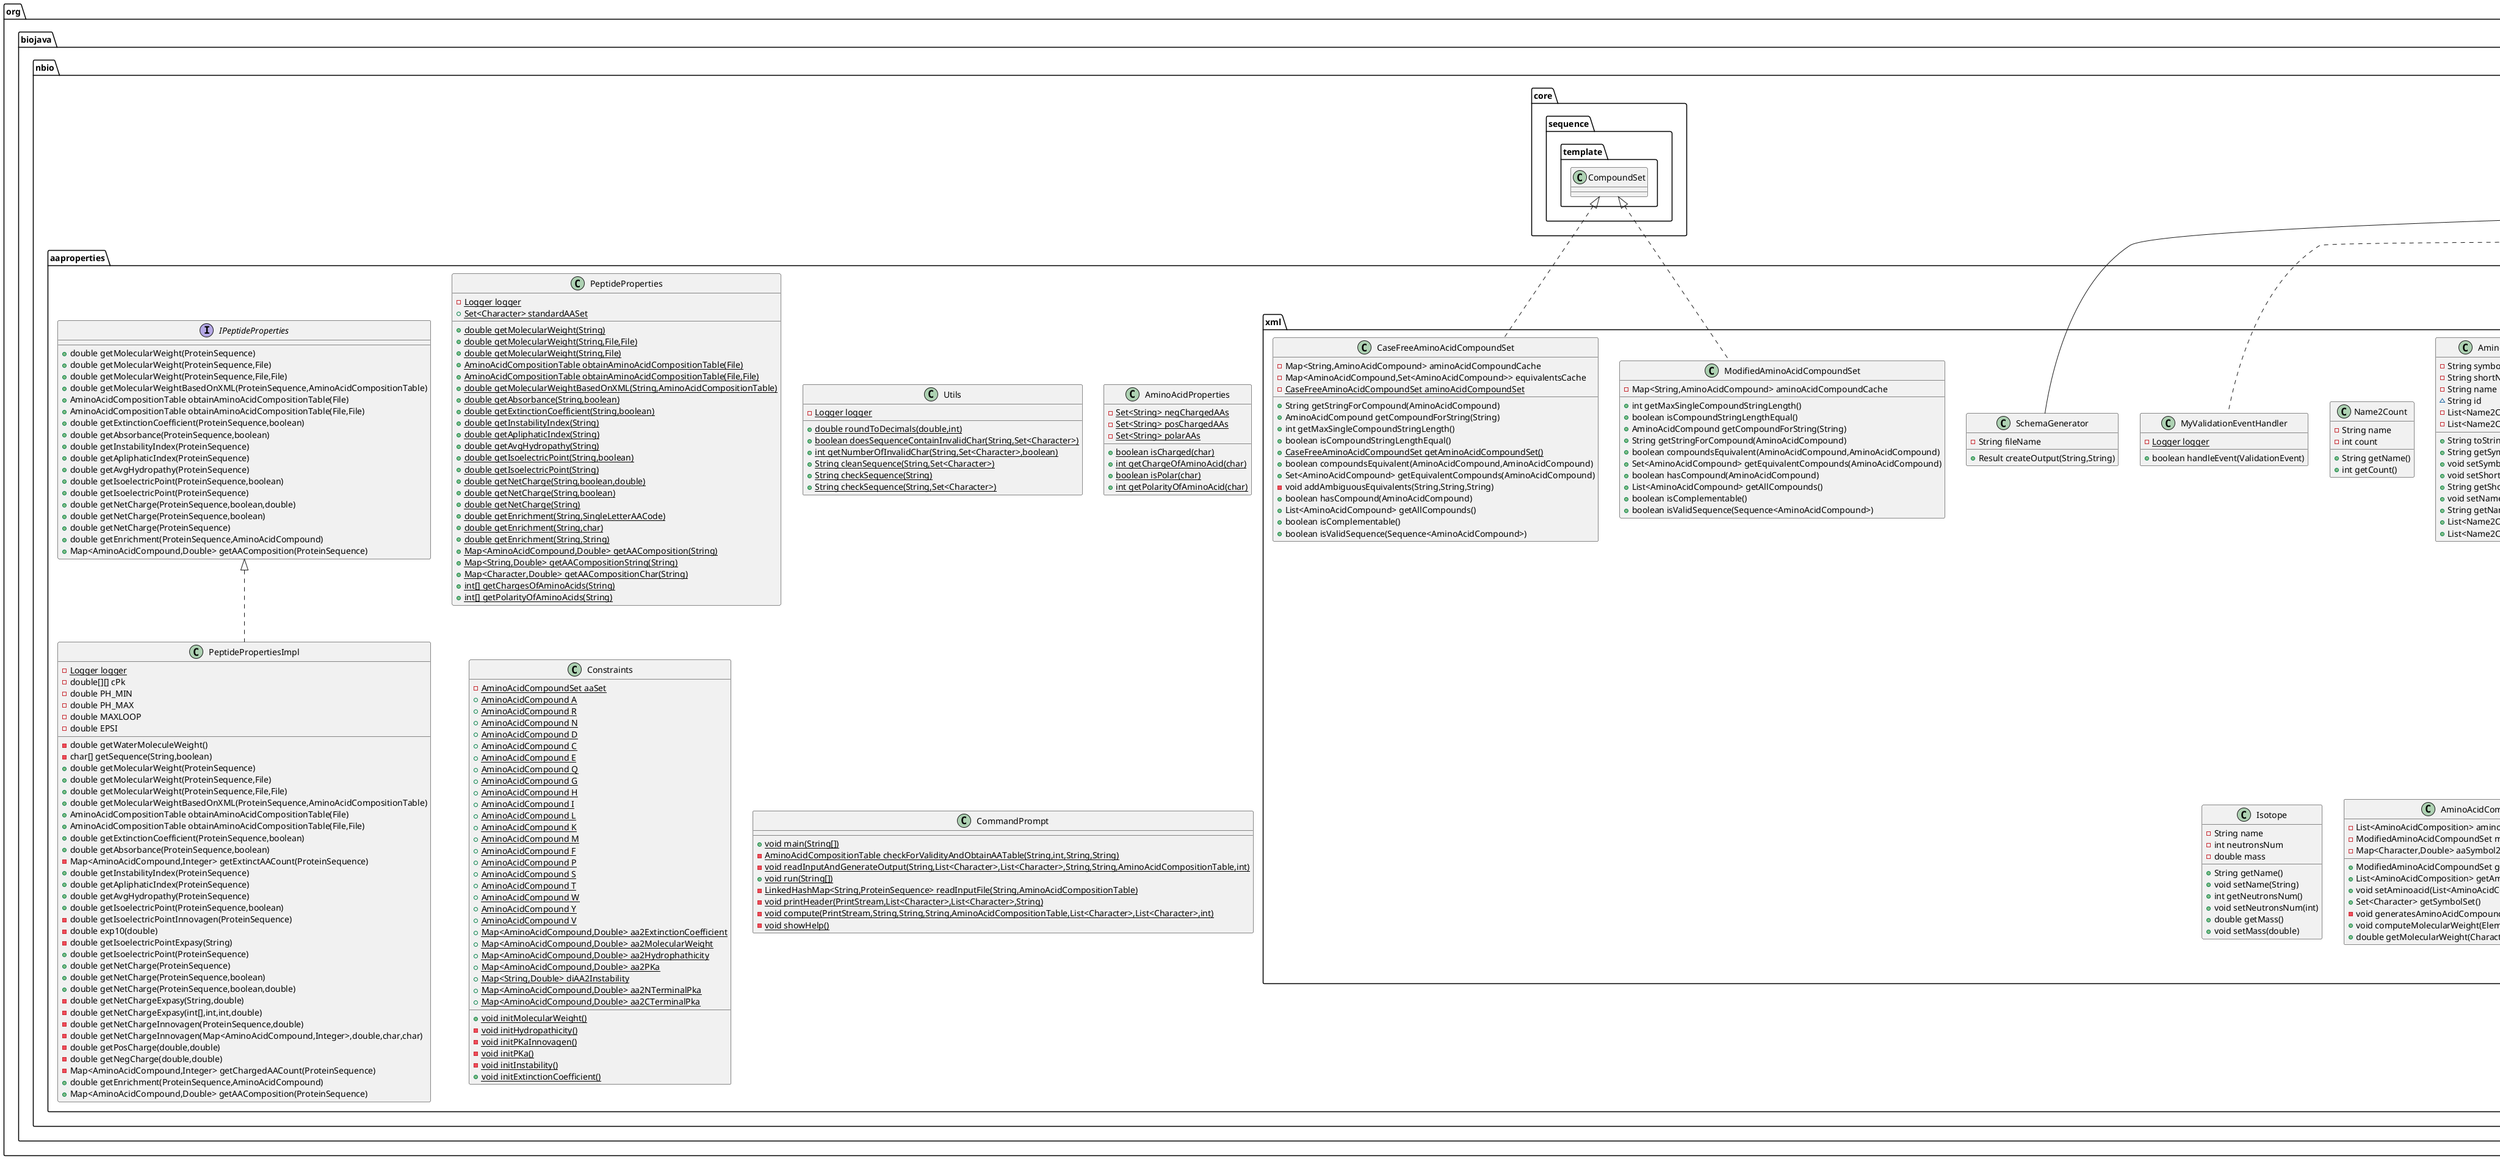 @startuml
class org.biojava.nbio.aaproperties.profeat.convertor.Convert2SecondaryStructure {
- {static} String[] subCategory
+ char convert(char)
+ String[] getGrouping()
+ String getAttribute()
}
class org.biojava.nbio.aaproperties.PeptidePropertiesImpl {
- {static} Logger logger
- double[][] cPk
- double PH_MIN
- double PH_MAX
- double MAXLOOP
- double EPSI
- double getWaterMoleculeWeight()
- char[] getSequence(String,boolean)
+ double getMolecularWeight(ProteinSequence)
+ double getMolecularWeight(ProteinSequence,File)
+ double getMolecularWeight(ProteinSequence,File,File)
+ double getMolecularWeightBasedOnXML(ProteinSequence,AminoAcidCompositionTable)
+ AminoAcidCompositionTable obtainAminoAcidCompositionTable(File)
+ AminoAcidCompositionTable obtainAminoAcidCompositionTable(File,File)
+ double getExtinctionCoefficient(ProteinSequence,boolean)
+ double getAbsorbance(ProteinSequence,boolean)
- Map<AminoAcidCompound,Integer> getExtinctAACount(ProteinSequence)
+ double getInstabilityIndex(ProteinSequence)
+ double getApliphaticIndex(ProteinSequence)
+ double getAvgHydropathy(ProteinSequence)
+ double getIsoelectricPoint(ProteinSequence,boolean)
- double getIsoelectricPointInnovagen(ProteinSequence)
- double exp10(double)
- double getIsoelectricPointExpasy(String)
+ double getIsoelectricPoint(ProteinSequence)
+ double getNetCharge(ProteinSequence)
+ double getNetCharge(ProteinSequence,boolean)
+ double getNetCharge(ProteinSequence,boolean,double)
- double getNetChargeExpasy(String,double)
- double getNetChargeExpasy(int[],int,int,double)
- double getNetChargeInnovagen(ProteinSequence,double)
- double getNetChargeInnovagen(Map<AminoAcidCompound,Integer>,double,char,char)
- double getPosCharge(double,double)
- double getNegCharge(double,double)
- Map<AminoAcidCompound,Integer> getChargedAACount(ProteinSequence)
+ double getEnrichment(ProteinSequence,AminoAcidCompound)
+ Map<AminoAcidCompound,Double> getAAComposition(ProteinSequence)
}
class org.biojava.nbio.aaproperties.PeptideProperties {
- {static} Logger logger
+ {static} Set<Character> standardAASet
+ {static} double getMolecularWeight(String)
+ {static} double getMolecularWeight(String,File,File)
+ {static} double getMolecularWeight(String,File)
+ {static} AminoAcidCompositionTable obtainAminoAcidCompositionTable(File)
+ {static} AminoAcidCompositionTable obtainAminoAcidCompositionTable(File,File)
+ {static} double getMolecularWeightBasedOnXML(String,AminoAcidCompositionTable)
+ {static} double getAbsorbance(String,boolean)
+ {static} double getExtinctionCoefficient(String,boolean)
+ {static} double getInstabilityIndex(String)
+ {static} double getApliphaticIndex(String)
+ {static} double getAvgHydropathy(String)
+ {static} double getIsoelectricPoint(String,boolean)
+ {static} double getIsoelectricPoint(String)
+ {static} double getNetCharge(String,boolean,double)
+ {static} double getNetCharge(String,boolean)
+ {static} double getNetCharge(String)
+ {static} double getEnrichment(String,SingleLetterAACode)
+ {static} double getEnrichment(String,char)
+ {static} double getEnrichment(String,String)
+ {static} Map<AminoAcidCompound,Double> getAAComposition(String)
+ {static} Map<String,Double> getAACompositionString(String)
+ {static} Map<Character,Double> getAACompositionChar(String)
+ {static} int[] getChargesOfAminoAcids(String)
+ {static} int[] getPolarityOfAminoAcids(String)
}
class org.biojava.nbio.aaproperties.xml.MyValidationEventHandler {
- {static} Logger logger
+ boolean handleEvent(ValidationEvent)
}
class org.biojava.nbio.aaproperties.profeat.convertor.Convert2Hydrophobicity {
- {static} String[] subCategory
+ char convert(char)
+ String[] getGrouping()
+ String getAttribute()
}
class org.biojava.nbio.aaproperties.xml.Name2Count {
- String name
- int count
+ String getName()
+ int getCount()
}
class org.biojava.nbio.aaproperties.xml.SchemaGenerator {
- String fileName
+ Result createOutput(String,String)
}
class org.biojava.nbio.aaproperties.profeat.ProfeatPropertiesImpl {
+ double getComposition(ProteinSequence,ATTRIBUTE,GROUPING)
- int getTotalCount(String,GROUPING)
+ double getTransition(ProteinSequence,ATTRIBUTE,TRANSITION)
+ double getDistributionPosition(ProteinSequence,ATTRIBUTE,GROUPING,DISTRIBUTION)
- Convertor getConvertor(ATTRIBUTE)
+ Map<GROUPING,Double> getComposition(ProteinSequence,ATTRIBUTE)
+ Map<ATTRIBUTE,Map<GROUPING,Double>> getComposition(ProteinSequence)
+ Map<TRANSITION,Double> getTransition(ProteinSequence,ATTRIBUTE)
+ Map<ATTRIBUTE,Map<TRANSITION,Double>> getTransition(ProteinSequence)
+ Map<DISTRIBUTION,Double> getDistributionPosition(ProteinSequence,ATTRIBUTE,GROUPING)
+ Map<GROUPING,Map<DISTRIBUTION,Double>> getDistributionPosition(ProteinSequence,ATTRIBUTE)
+ Map<ATTRIBUTE,Map<GROUPING,Map<DISTRIBUTION,Double>>> getDistributionPosition(ProteinSequence)
}
interface org.biojava.nbio.aaproperties.profeat.IProfeatProperties {
+ double getComposition(ProteinSequence,ATTRIBUTE,GROUPING)
+ Map<GROUPING,Double> getComposition(ProteinSequence,ATTRIBUTE)
+ Map<ATTRIBUTE,Map<GROUPING,Double>> getComposition(ProteinSequence)
+ double getTransition(ProteinSequence,ATTRIBUTE,TRANSITION)
+ Map<TRANSITION,Double> getTransition(ProteinSequence,ATTRIBUTE)
+ Map<ATTRIBUTE,Map<TRANSITION,Double>> getTransition(ProteinSequence)
+ double getDistributionPosition(ProteinSequence,ATTRIBUTE,GROUPING,DISTRIBUTION)
+ Map<DISTRIBUTION,Double> getDistributionPosition(ProteinSequence,ATTRIBUTE,GROUPING)
+ Map<GROUPING,Map<DISTRIBUTION,Double>> getDistributionPosition(ProteinSequence,ATTRIBUTE)
+ Map<ATTRIBUTE,Map<GROUPING,Map<DISTRIBUTION,Double>>> getDistributionPosition(ProteinSequence)
}
class org.biojava.nbio.aaproperties.Utils {
- {static} Logger logger
+ {static} double roundToDecimals(double,int)
+ {static} boolean doesSequenceContainInvalidChar(String,Set<Character>)
+ {static} int getNumberOfInvalidChar(String,Set<Character>,boolean)
+ {static} String cleanSequence(String,Set<Character>)
+ {static} String checkSequence(String)
+ {static} String checkSequence(String,Set<Character>)
}
abstract class org.biojava.nbio.aaproperties.profeat.convertor.Convertor {
+ {static} char group1
+ {static} char group2
+ {static} char group3
+ {static} char unknownGroup
+ {abstract}char convert(char)
+ {abstract}String[] getGrouping()
+ {abstract}String getAttribute()
+ String convert(ProteinSequence)
}
class org.biojava.nbio.aaproperties.xml.AminoAcidComposition {
- String symbol
- String shortName
- String name
~ String id
- List<Name2Count> elementList
- List<Name2Count> isotopeList
+ String toString()
+ String getSymbol()
+ void setSymbol(String)
+ void setShortName(String)
+ String getShorName()
+ void setName(String)
+ String getName()
+ List<Name2Count> getElementList()
+ List<Name2Count> getIsotopeList()
}
class org.biojava.nbio.aaproperties.xml.ElementTable {
- List<Element> element
- Map<String,Element> elementName2Element
- Map<String,Isotope> isotopeName2Isotope
+ void setElement(List<Element>)
+ void populateMaps()
+ List<Element> getElement()
+ Element getElement(String)
+ Isotope getIsotope(String)
}
class org.biojava.nbio.aaproperties.xml.Isotope {
- String name
- int neutronsNum
- double mass
+ String getName()
+ void setName(String)
+ int getNeutronsNum()
+ void setNeutronsNum(int)
+ double getMass()
+ void setMass(double)
}
class org.biojava.nbio.aaproperties.xml.ModifiedAminoAcidCompoundSet {
- Map<String,AminoAcidCompound> aminoAcidCompoundCache
+ int getMaxSingleCompoundStringLength()
+ boolean isCompoundStringLengthEqual()
+ AminoAcidCompound getCompoundForString(String)
+ String getStringForCompound(AminoAcidCompound)
+ boolean compoundsEquivalent(AminoAcidCompound,AminoAcidCompound)
+ Set<AminoAcidCompound> getEquivalentCompounds(AminoAcidCompound)
+ boolean hasCompound(AminoAcidCompound)
+ List<AminoAcidCompound> getAllCompounds()
+ boolean isComplementable()
+ boolean isValidSequence(Sequence<AminoAcidCompound>)
}
class org.biojava.nbio.aaproperties.profeat.convertor.Convert2NormalizedVanDerWaalsVolume {
- {static} String[] subCategory
+ char convert(char)
+ String[] getGrouping()
+ String getAttribute()
}
class org.biojava.nbio.aaproperties.profeat.convertor.Convert2SolventAccessibility {
- {static} String[] subCategory
+ char convert(char)
+ String[] getGrouping()
+ String getAttribute()
}
class org.biojava.nbio.aaproperties.profeat.ProfeatProperties {
+ {static} double getComposition(ProteinSequence,ATTRIBUTE,GROUPING)
+ {static} Map<GROUPING,Double> getComposition(ProteinSequence,ATTRIBUTE)
+ {static} Map<ATTRIBUTE,Map<GROUPING,Double>> getComposition(ProteinSequence)
+ {static} double getComposition(String,ATTRIBUTE,GROUPING)
+ {static} Map<GROUPING,Double> getComposition(String,ATTRIBUTE)
+ {static} Map<ATTRIBUTE,Map<GROUPING,Double>> getComposition(String)
+ {static} double getTransition(ProteinSequence,ATTRIBUTE,TRANSITION)
+ {static} Map<TRANSITION,Double> getTransition(ProteinSequence,ATTRIBUTE)
+ {static} Map<ATTRIBUTE,Map<TRANSITION,Double>> getTransition(ProteinSequence)
+ {static} double getTransition(String,ATTRIBUTE,TRANSITION)
+ {static} Map<TRANSITION,Double> getTransition(String,ATTRIBUTE)
+ {static} Map<ATTRIBUTE,Map<TRANSITION,Double>> getTransition(String)
+ {static} double getDistributionPosition(ProteinSequence,ATTRIBUTE,GROUPING,DISTRIBUTION)
+ {static} Map<DISTRIBUTION,Double> getDistributionPosition(ProteinSequence,ATTRIBUTE,GROUPING)
+ {static} Map<GROUPING,Map<DISTRIBUTION,Double>> getDistributionPosition(ProteinSequence,ATTRIBUTE)
+ {static} Map<ATTRIBUTE,Map<GROUPING,Map<DISTRIBUTION,Double>>> getDistributionPosition(ProteinSequence)
+ {static} double getDistributionPosition(String,ATTRIBUTE,GROUPING,DISTRIBUTION)
+ {static} Map<DISTRIBUTION,Double> getDistributionPosition(String,ATTRIBUTE,GROUPING)
+ {static} Map<GROUPING,Map<DISTRIBUTION,Double>> getDistributionPosition(String,ATTRIBUTE)
+ {static} Map<ATTRIBUTE,Map<GROUPING,Map<DISTRIBUTION,Double>>> getDistributionPosition(String)
}
class org.biojava.nbio.aaproperties.profeat.convertor.Convert2Polarizability {
- {static} String[] subCategory
+ char convert(char)
+ String[] getGrouping()
+ String getAttribute()
}
class org.biojava.nbio.aaproperties.profeat.convertor.Convert2Polarity {
- {static} String[] subCategory
+ char convert(char)
+ String[] getGrouping()
+ String getAttribute()
}
class org.biojava.nbio.aaproperties.xml.AminoAcidCompositionTable {
- List<AminoAcidComposition> aminoacid
- ModifiedAminoAcidCompoundSet modifiedAminoAcidCompoundSet
- Map<Character,Double> aaSymbol2MolecularWeight
+ ModifiedAminoAcidCompoundSet getAminoAcidCompoundSet()
+ List<AminoAcidComposition> getAminoacid()
+ void setAminoacid(List<AminoAcidComposition>)
+ Set<Character> getSymbolSet()
- void generatesAminoAcidCompoundSet()
+ void computeMolecularWeight(ElementTable)
+ double getMolecularWeight(Character)
}
class org.biojava.nbio.aaproperties.xml.CaseFreeAminoAcidCompoundSet {
- Map<String,AminoAcidCompound> aminoAcidCompoundCache
- Map<AminoAcidCompound,Set<AminoAcidCompound>> equivalentsCache
- {static} CaseFreeAminoAcidCompoundSet aminoAcidCompoundSet
+ String getStringForCompound(AminoAcidCompound)
+ AminoAcidCompound getCompoundForString(String)
+ int getMaxSingleCompoundStringLength()
+ boolean isCompoundStringLengthEqual()
+ {static} CaseFreeAminoAcidCompoundSet getAminoAcidCompoundSet()
+ boolean compoundsEquivalent(AminoAcidCompound,AminoAcidCompound)
+ Set<AminoAcidCompound> getEquivalentCompounds(AminoAcidCompound)
- void addAmbiguousEquivalents(String,String,String)
+ boolean hasCompound(AminoAcidCompound)
+ List<AminoAcidCompound> getAllCompounds()
+ boolean isComplementable()
+ boolean isValidSequence(Sequence<AminoAcidCompound>)
}
class org.biojava.nbio.aaproperties.xml.Element {
- String name
- String symbol
- int atomicNumber
- double mass
- List<Isotope> isotope
- Map<String,Isotope> name2Isotope
+ String toString()
+ void setMass(double)
+ double getMass()
+ void setName(String)
+ String getName()
+ void setSymbol(String)
+ void setAtomicNumber(int)
+ List<Isotope> getIsotopes()
+ void setIsotopes(List<Isotope>)
}
class org.biojava.nbio.aaproperties.AminoAcidProperties {
- {static} Set<String> negChargedAAs
- {static} Set<String> posChargedAAs
- {static} Set<String> polarAAs
+ {static} boolean isCharged(char)
+ {static} int getChargeOfAminoAcid(char)
+ {static} boolean isPolar(char)
+ {static} int getPolarityOfAminoAcid(char)
}
interface org.biojava.nbio.aaproperties.IPeptideProperties {
+ double getMolecularWeight(ProteinSequence)
+ double getMolecularWeight(ProteinSequence,File)
+ double getMolecularWeight(ProteinSequence,File,File)
+ double getMolecularWeightBasedOnXML(ProteinSequence,AminoAcidCompositionTable)
+ AminoAcidCompositionTable obtainAminoAcidCompositionTable(File)
+ AminoAcidCompositionTable obtainAminoAcidCompositionTable(File,File)
+ double getExtinctionCoefficient(ProteinSequence,boolean)
+ double getAbsorbance(ProteinSequence,boolean)
+ double getInstabilityIndex(ProteinSequence)
+ double getApliphaticIndex(ProteinSequence)
+ double getAvgHydropathy(ProteinSequence)
+ double getIsoelectricPoint(ProteinSequence,boolean)
+ double getIsoelectricPoint(ProteinSequence)
+ double getNetCharge(ProteinSequence,boolean,double)
+ double getNetCharge(ProteinSequence,boolean)
+ double getNetCharge(ProteinSequence)
+ double getEnrichment(ProteinSequence,AminoAcidCompound)
+ Map<AminoAcidCompound,Double> getAAComposition(ProteinSequence)
}
class org.biojava.nbio.aaproperties.Constraints {
- {static} AminoAcidCompoundSet aaSet
+ {static} AminoAcidCompound A
+ {static} AminoAcidCompound R
+ {static} AminoAcidCompound N
+ {static} AminoAcidCompound D
+ {static} AminoAcidCompound C
+ {static} AminoAcidCompound E
+ {static} AminoAcidCompound Q
+ {static} AminoAcidCompound G
+ {static} AminoAcidCompound H
+ {static} AminoAcidCompound I
+ {static} AminoAcidCompound L
+ {static} AminoAcidCompound K
+ {static} AminoAcidCompound M
+ {static} AminoAcidCompound F
+ {static} AminoAcidCompound P
+ {static} AminoAcidCompound S
+ {static} AminoAcidCompound T
+ {static} AminoAcidCompound W
+ {static} AminoAcidCompound Y
+ {static} AminoAcidCompound V
+ {static} Map<AminoAcidCompound,Double> aa2ExtinctionCoefficient
+ {static} Map<AminoAcidCompound,Double> aa2MolecularWeight
+ {static} Map<AminoAcidCompound,Double> aa2Hydrophathicity
+ {static} Map<AminoAcidCompound,Double> aa2PKa
+ {static} Map<String,Double> diAA2Instability
+ {static} Map<AminoAcidCompound,Double> aa2NTerminalPka
+ {static} Map<AminoAcidCompound,Double> aa2CTerminalPka
+ {static} void initMolecularWeight()
- {static} void initHydropathicity()
- {static} void initPKaInnovagen()
- {static} void initPKa()
- {static} void initInstability()
+ {static} void initExtinctionCoefficient()
}
class org.biojava.nbio.aaproperties.profeat.convertor.Convert2Charge {
- {static} String[] subCategory
+ char convert(char)
+ String[] getGrouping()
+ String getAttribute()
}
class org.biojava.nbio.aaproperties.CommandPrompt {
+ {static} void main(String[])
- {static} AminoAcidCompositionTable checkForValidityAndObtainAATable(String,int,String,String)
- {static} void readInputAndGenerateOutput(String,List<Character>,List<Character>,String,String,AminoAcidCompositionTable,int)
+ {static} void run(String[])
- {static} LinkedHashMap<String,ProteinSequence> readInputFile(String,AminoAcidCompositionTable)
- {static} void printHeader(PrintStream,List<Character>,List<Character>,String)
- {static} void compute(PrintStream,String,String,String,AminoAcidCompositionTable,List<Character>,List<Character>,int)
- {static} void showHelp()
}


org.biojava.nbio.aaproperties.profeat.convertor.Convertor <|-- org.biojava.nbio.aaproperties.profeat.convertor.Convert2SecondaryStructure
org.biojava.nbio.aaproperties.IPeptideProperties <|.. org.biojava.nbio.aaproperties.PeptidePropertiesImpl
javax.xml.bind.ValidationEventHandler <|.. org.biojava.nbio.aaproperties.xml.MyValidationEventHandler
org.biojava.nbio.aaproperties.profeat.convertor.Convertor <|-- org.biojava.nbio.aaproperties.profeat.convertor.Convert2Hydrophobicity
javax.xml.bind.SchemaOutputResolver <|-- org.biojava.nbio.aaproperties.xml.SchemaGenerator
org.biojava.nbio.aaproperties.profeat.IProfeatProperties <|.. org.biojava.nbio.aaproperties.profeat.ProfeatPropertiesImpl
org.biojava.nbio.core.sequence.template.CompoundSet <|.. org.biojava.nbio.aaproperties.xml.ModifiedAminoAcidCompoundSet
org.biojava.nbio.aaproperties.profeat.convertor.Convertor <|-- org.biojava.nbio.aaproperties.profeat.convertor.Convert2NormalizedVanDerWaalsVolume
org.biojava.nbio.aaproperties.profeat.convertor.Convertor <|-- org.biojava.nbio.aaproperties.profeat.convertor.Convert2SolventAccessibility
org.biojava.nbio.aaproperties.profeat.convertor.Convertor <|-- org.biojava.nbio.aaproperties.profeat.convertor.Convert2Polarizability
org.biojava.nbio.aaproperties.profeat.convertor.Convertor <|-- org.biojava.nbio.aaproperties.profeat.convertor.Convert2Polarity
org.biojava.nbio.core.sequence.template.CompoundSet <|.. org.biojava.nbio.aaproperties.xml.CaseFreeAminoAcidCompoundSet
org.biojava.nbio.aaproperties.profeat.convertor.Convertor <|-- org.biojava.nbio.aaproperties.profeat.convertor.Convert2Charge
@enduml